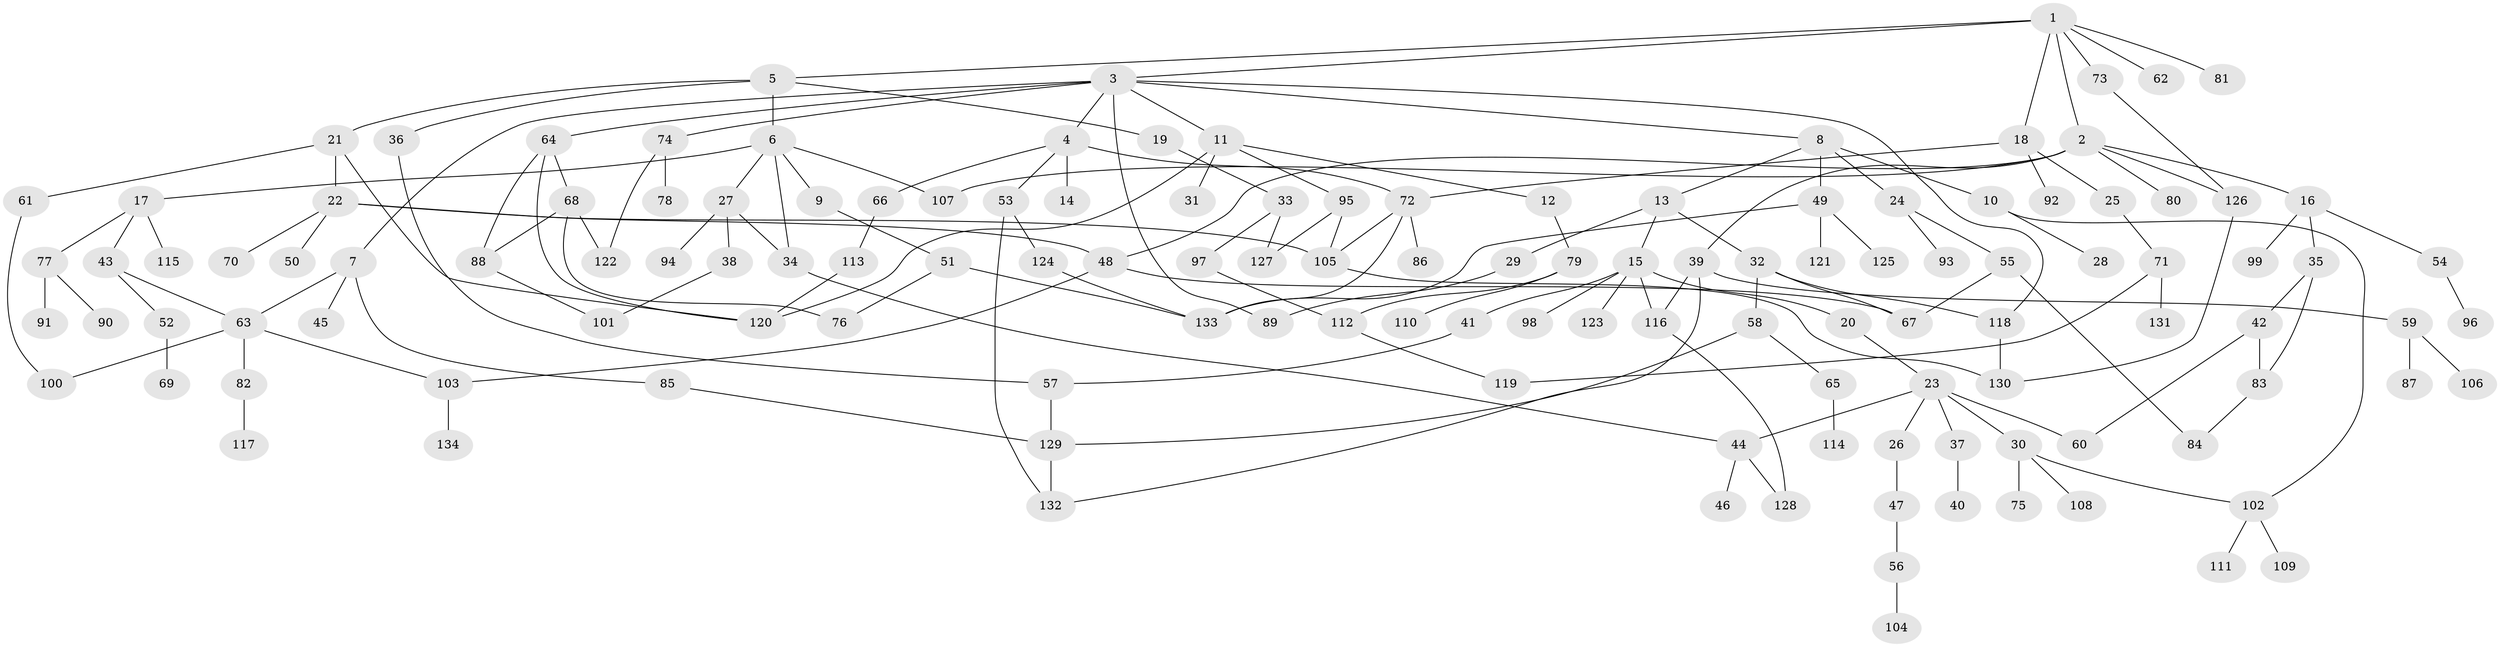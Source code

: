 // coarse degree distribution, {7: 0.04477611940298507, 12: 0.029850746268656716, 8: 0.029850746268656716, 6: 0.04477611940298507, 10: 0.014925373134328358, 4: 0.07462686567164178, 3: 0.1044776119402985, 5: 0.029850746268656716, 2: 0.29850746268656714, 1: 0.3283582089552239}
// Generated by graph-tools (version 1.1) at 2025/16/03/04/25 18:16:50]
// undirected, 134 vertices, 174 edges
graph export_dot {
graph [start="1"]
  node [color=gray90,style=filled];
  1;
  2;
  3;
  4;
  5;
  6;
  7;
  8;
  9;
  10;
  11;
  12;
  13;
  14;
  15;
  16;
  17;
  18;
  19;
  20;
  21;
  22;
  23;
  24;
  25;
  26;
  27;
  28;
  29;
  30;
  31;
  32;
  33;
  34;
  35;
  36;
  37;
  38;
  39;
  40;
  41;
  42;
  43;
  44;
  45;
  46;
  47;
  48;
  49;
  50;
  51;
  52;
  53;
  54;
  55;
  56;
  57;
  58;
  59;
  60;
  61;
  62;
  63;
  64;
  65;
  66;
  67;
  68;
  69;
  70;
  71;
  72;
  73;
  74;
  75;
  76;
  77;
  78;
  79;
  80;
  81;
  82;
  83;
  84;
  85;
  86;
  87;
  88;
  89;
  90;
  91;
  92;
  93;
  94;
  95;
  96;
  97;
  98;
  99;
  100;
  101;
  102;
  103;
  104;
  105;
  106;
  107;
  108;
  109;
  110;
  111;
  112;
  113;
  114;
  115;
  116;
  117;
  118;
  119;
  120;
  121;
  122;
  123;
  124;
  125;
  126;
  127;
  128;
  129;
  130;
  131;
  132;
  133;
  134;
  1 -- 2;
  1 -- 3;
  1 -- 5;
  1 -- 18;
  1 -- 62;
  1 -- 73;
  1 -- 81;
  2 -- 16;
  2 -- 39;
  2 -- 48;
  2 -- 80;
  2 -- 107;
  2 -- 126;
  3 -- 4;
  3 -- 7;
  3 -- 8;
  3 -- 11;
  3 -- 64;
  3 -- 74;
  3 -- 89;
  3 -- 118;
  4 -- 14;
  4 -- 53;
  4 -- 66;
  4 -- 72;
  5 -- 6;
  5 -- 19;
  5 -- 21;
  5 -- 36;
  6 -- 9;
  6 -- 17;
  6 -- 27;
  6 -- 34;
  6 -- 107;
  7 -- 45;
  7 -- 85;
  7 -- 63;
  8 -- 10;
  8 -- 13;
  8 -- 24;
  8 -- 49;
  9 -- 51;
  10 -- 28;
  10 -- 102;
  11 -- 12;
  11 -- 31;
  11 -- 95;
  11 -- 120;
  12 -- 79;
  13 -- 15;
  13 -- 29;
  13 -- 32;
  15 -- 20;
  15 -- 41;
  15 -- 98;
  15 -- 116;
  15 -- 123;
  16 -- 35;
  16 -- 54;
  16 -- 99;
  17 -- 43;
  17 -- 77;
  17 -- 115;
  18 -- 25;
  18 -- 92;
  18 -- 72;
  19 -- 33;
  20 -- 23;
  21 -- 22;
  21 -- 61;
  21 -- 120;
  22 -- 50;
  22 -- 70;
  22 -- 105;
  22 -- 48;
  23 -- 26;
  23 -- 30;
  23 -- 37;
  23 -- 44;
  23 -- 60;
  24 -- 55;
  24 -- 93;
  25 -- 71;
  26 -- 47;
  27 -- 34;
  27 -- 38;
  27 -- 94;
  29 -- 89;
  30 -- 75;
  30 -- 108;
  30 -- 102;
  32 -- 58;
  32 -- 118;
  32 -- 67;
  33 -- 97;
  33 -- 127;
  34 -- 44;
  35 -- 42;
  35 -- 83;
  36 -- 57;
  37 -- 40;
  38 -- 101;
  39 -- 59;
  39 -- 116;
  39 -- 132;
  41 -- 57;
  42 -- 60;
  42 -- 83;
  43 -- 52;
  43 -- 63;
  44 -- 46;
  44 -- 128;
  47 -- 56;
  48 -- 103;
  48 -- 67;
  49 -- 121;
  49 -- 125;
  49 -- 133;
  51 -- 76;
  51 -- 133;
  52 -- 69;
  53 -- 124;
  53 -- 132;
  54 -- 96;
  55 -- 67;
  55 -- 84;
  56 -- 104;
  57 -- 129;
  58 -- 65;
  58 -- 129;
  59 -- 87;
  59 -- 106;
  61 -- 100;
  63 -- 82;
  63 -- 100;
  63 -- 103;
  64 -- 68;
  64 -- 88;
  64 -- 120;
  65 -- 114;
  66 -- 113;
  68 -- 122;
  68 -- 88;
  68 -- 76;
  71 -- 131;
  71 -- 119;
  72 -- 86;
  72 -- 105;
  72 -- 133;
  73 -- 126;
  74 -- 78;
  74 -- 122;
  77 -- 90;
  77 -- 91;
  79 -- 110;
  79 -- 112;
  82 -- 117;
  83 -- 84;
  85 -- 129;
  88 -- 101;
  95 -- 105;
  95 -- 127;
  97 -- 112;
  102 -- 109;
  102 -- 111;
  103 -- 134;
  105 -- 130;
  112 -- 119;
  113 -- 120;
  116 -- 128;
  118 -- 130;
  124 -- 133;
  126 -- 130;
  129 -- 132;
}
